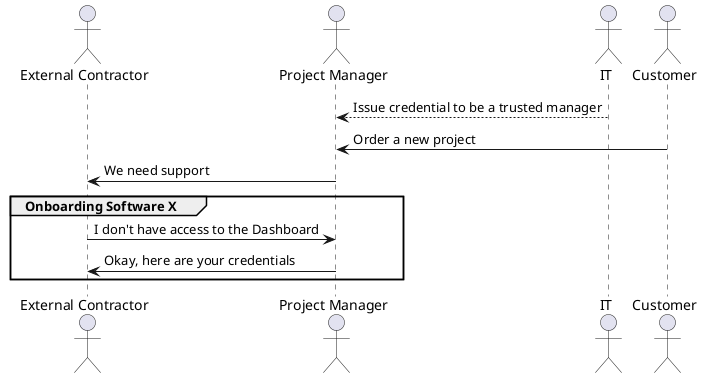 @startuml
actor "External Contractor" as a_ex_employee
actor "Project Manager" as a_company_pm
actor "IT" as a_company_it
actor "Customer" as a_customer

a_company_it --> a_company_pm: Issue credential to be a trusted manager
a_customer -> a_company_pm: Order a new project
a_company_pm -> a_ex_employee: We need support

group Onboarding Software X
    a_ex_employee -> a_company_pm: I don't have access to the Dashboard
    a_company_pm -> a_ex_employee: Okay, here are your credentials
end
@enduml
